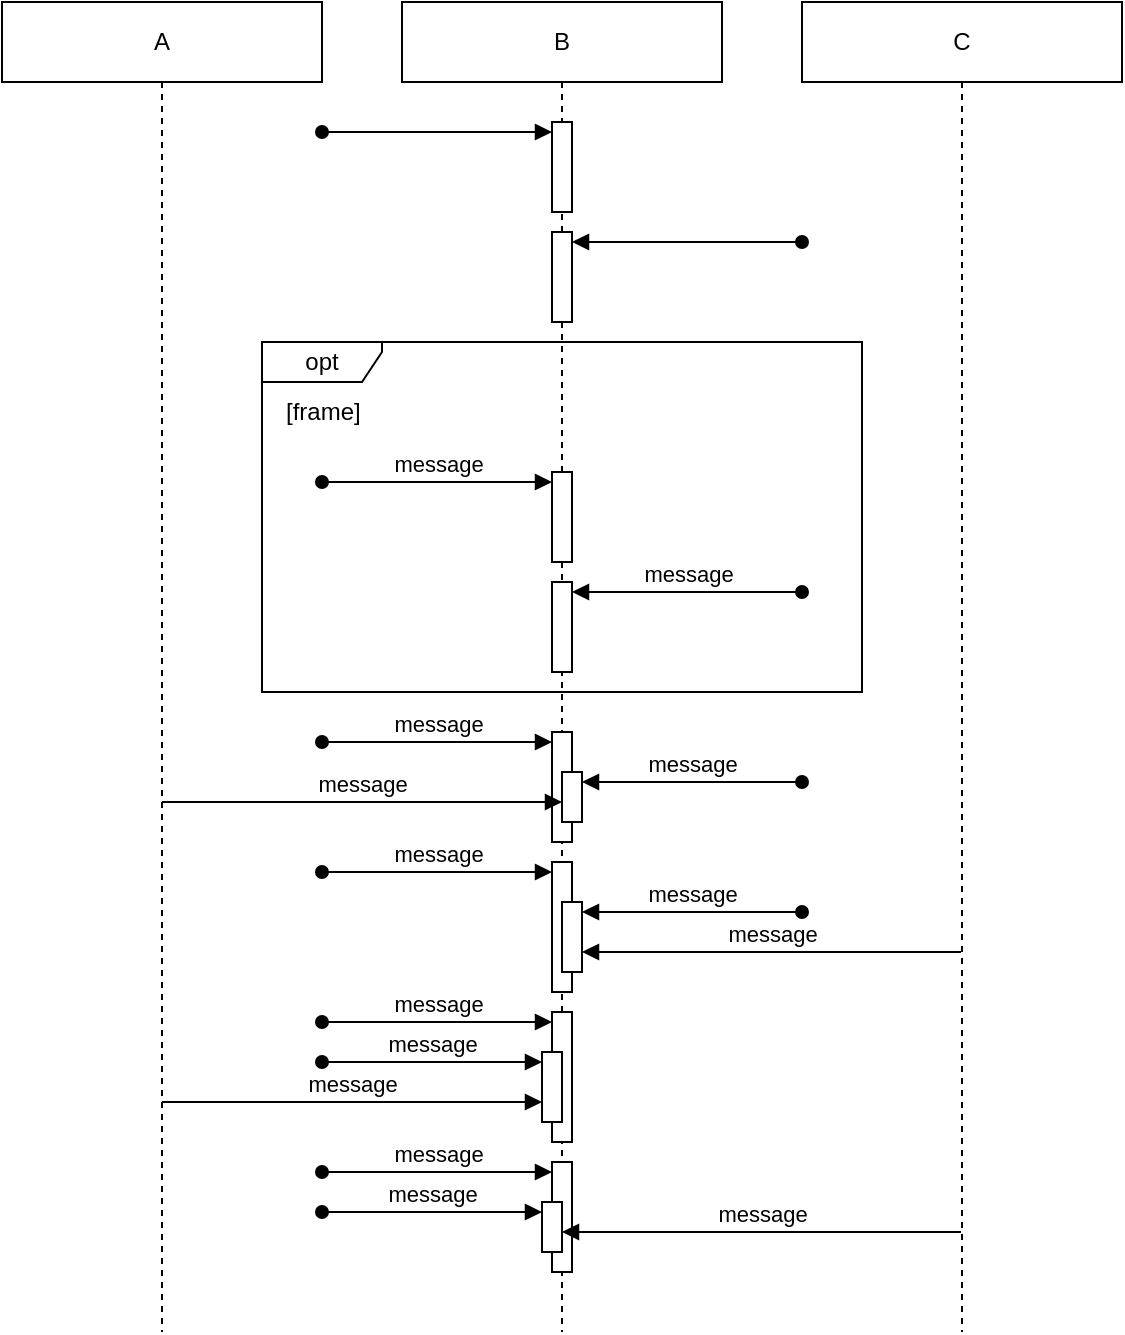 <mxfile version="26.2.2">
  <diagram name="Diagram" id="test-1">
    <mxGraphModel dx="0" dy="0" grid="1" gridSize="10" guides="1" tooltips="1" connect="1" arrows="1" fold="1" page="0" pageScale="1" pageWidth="851" pageHeight="1100" background="#ffffff" math="0" shadow="0">
      <root>
        <mxCell id="0" />
        <mxCell id="1" parent="0" />
        <mxCell id="test-2" value="A" parent="1" style="shape=umlLifeline;perimeter=lifelinePerimeter;whiteSpace=wrap;html=1;container=1;dropTarget=0;collapsible=0;recursiveResize=0;outlineConnect=0;portConstraint=eastwest;newEdgeStyle={&quot;curved&quot;:0,&quot;rounded&quot;:0};size=40;" vertex="1">
          <mxGeometry x="0" y="0" width="160" height="665" as="geometry" />
        </mxCell>
        <mxCell id="test-3" value="B" parent="1" style="shape=umlLifeline;perimeter=lifelinePerimeter;whiteSpace=wrap;html=1;container=1;dropTarget=0;collapsible=0;recursiveResize=0;outlineConnect=0;portConstraint=eastwest;newEdgeStyle={&quot;curved&quot;:0,&quot;rounded&quot;:0};size=40;" vertex="1">
          <mxGeometry x="200" y="0" width="160" height="665" as="geometry" />
        </mxCell>
        <mxCell id="test-4" value="C" parent="1" style="shape=umlLifeline;perimeter=lifelinePerimeter;whiteSpace=wrap;html=1;container=1;dropTarget=0;collapsible=0;recursiveResize=0;outlineConnect=0;portConstraint=eastwest;newEdgeStyle={&quot;curved&quot;:0,&quot;rounded&quot;:0};size=40;" vertex="1">
          <mxGeometry x="400" y="0" width="160" height="665" as="geometry" />
        </mxCell>
        <mxCell id="test-5" value="" parent="test-3" style="html=1;points=[[0,0,0,0,5],[0,1,0,0,-5],[1,0,0,0,5],[1,1,0,0,-5]];perimeter=orthogonalPerimeter;outlineConnect=0;targetShapes=umlLifeline;portConstraint=eastwest;newEdgeStyle={&quot;curved&quot;:0,&quot;rounded&quot;:0};" vertex="1">
          <mxGeometry x="75.0" y="60" width="10" height="45" as="geometry" />
        </mxCell>
        <mxCell id="test-6" value="" parent="1" style="html=1;curved=0;rounded=0;startArrow=oval;startFill=1;align=center;verticalAlign=bottom;endArrow=block;dashed=0;entryX=0;entryY=0;entryDx=0;entryDy=5;" edge="1" target="test-5">
          <mxGeometry relative="1" as="geometry">
            <mxPoint as="sourcePoint" x="160.0" y="65" />
            <mxPoint as="targetPoint" />
          </mxGeometry>
        </mxCell>
        <mxCell id="test-7" value="" parent="test-3" style="html=1;points=[[0,0,0,0,5],[0,1,0,0,-5],[1,0,0,0,5],[1,1,0,0,-5]];perimeter=orthogonalPerimeter;outlineConnect=0;targetShapes=umlLifeline;portConstraint=eastwest;newEdgeStyle={&quot;curved&quot;:0,&quot;rounded&quot;:0};" vertex="1">
          <mxGeometry x="75.0" y="115" width="10" height="45" as="geometry" />
        </mxCell>
        <mxCell id="test-8" value="" parent="1" style="html=1;curved=0;rounded=0;startArrow=oval;startFill=1;align=center;verticalAlign=bottom;endArrow=block;dashed=0;entryX=1;entryY=0;entryDx=0;entryDy=5;" edge="1" target="test-7">
          <mxGeometry relative="1" as="geometry">
            <mxPoint as="sourcePoint" x="400.0" y="120" />
            <mxPoint as="targetPoint" />
          </mxGeometry>
        </mxCell>
        <mxCell id="test-9" value="opt" parent="1" style="shape=umlFrame;whiteSpace=wrap;html=1;pointerEvents=0;width=60;height=20;" vertex="1">
          <mxGeometry x="130.0" y="170" width="300.0" height="175" as="geometry" />
        </mxCell>
        <mxCell id="test-10" value="[frame]" parent="test-9" style="text;html=1;rounded=0;labelBackgroundColor=default;align=left;verticalAlign=middle;" vertex="1">
          <mxGeometry x="10" y="25" width="100" height="20" as="geometry" />
        </mxCell>
        <mxCell id="test-11" value="" parent="test-3" style="html=1;points=[[0,0,0,0,5],[0,1,0,0,-5],[1,0,0,0,5],[1,1,0,0,-5]];perimeter=orthogonalPerimeter;outlineConnect=0;targetShapes=umlLifeline;portConstraint=eastwest;newEdgeStyle={&quot;curved&quot;:0,&quot;rounded&quot;:0};" vertex="1">
          <mxGeometry x="75.0" y="235" width="10" height="45" as="geometry" />
        </mxCell>
        <mxCell id="test-12" value="message" parent="1" style="html=1;curved=0;rounded=0;startArrow=oval;startFill=1;align=center;verticalAlign=bottom;endArrow=block;dashed=0;entryX=0;entryY=0;entryDx=0;entryDy=5;" edge="1" target="test-11">
          <mxGeometry relative="1" as="geometry">
            <mxPoint as="sourcePoint" x="160.0" y="240" />
            <mxPoint as="targetPoint" />
          </mxGeometry>
        </mxCell>
        <mxCell id="test-13" value="" parent="test-3" style="html=1;points=[[0,0,0,0,5],[0,1,0,0,-5],[1,0,0,0,5],[1,1,0,0,-5]];perimeter=orthogonalPerimeter;outlineConnect=0;targetShapes=umlLifeline;portConstraint=eastwest;newEdgeStyle={&quot;curved&quot;:0,&quot;rounded&quot;:0};" vertex="1">
          <mxGeometry x="75.0" y="290" width="10" height="45" as="geometry" />
        </mxCell>
        <mxCell id="test-14" value="message" parent="1" style="html=1;curved=0;rounded=0;startArrow=oval;startFill=1;align=center;verticalAlign=bottom;endArrow=block;dashed=0;entryX=1;entryY=0;entryDx=0;entryDy=5;" edge="1" target="test-13">
          <mxGeometry relative="1" as="geometry">
            <mxPoint as="sourcePoint" x="400.0" y="295" />
            <mxPoint as="targetPoint" />
          </mxGeometry>
        </mxCell>
        <mxCell id="test-15" value="" parent="test-3" style="html=1;points=[[0,0,0,0,5],[0,1,0,0,-5],[1,0,0,0,5],[1,1,0,0,-5]];perimeter=orthogonalPerimeter;outlineConnect=0;targetShapes=umlLifeline;portConstraint=eastwest;newEdgeStyle={&quot;curved&quot;:0,&quot;rounded&quot;:0};" vertex="1">
          <mxGeometry x="75.0" y="365" width="10" height="55" as="geometry" />
        </mxCell>
        <mxCell id="test-16" value="message" parent="1" style="html=1;curved=0;rounded=0;startArrow=oval;startFill=1;align=center;verticalAlign=bottom;endArrow=block;dashed=0;entryX=0;entryY=0;entryDx=0;entryDy=5;" edge="1" target="test-15">
          <mxGeometry relative="1" as="geometry">
            <mxPoint as="sourcePoint" x="160.0" y="370" />
            <mxPoint as="targetPoint" />
          </mxGeometry>
        </mxCell>
        <mxCell id="test-17" value="" parent="test-3" style="html=1;points=[[0,0,0,0,5],[0,1,0,0,-5],[1,0,0,0,5],[1,1,0,0,-5]];perimeter=orthogonalPerimeter;outlineConnect=0;targetShapes=umlLifeline;portConstraint=eastwest;newEdgeStyle={&quot;curved&quot;:0,&quot;rounded&quot;:0};" vertex="1">
          <mxGeometry x="80.0" y="385" width="10" height="25" as="geometry" />
        </mxCell>
        <mxCell id="test-18" value="message" parent="1" style="html=1;curved=0;rounded=0;startArrow=oval;startFill=1;align=center;verticalAlign=bottom;endArrow=block;dashed=0;entryX=1;entryY=0;entryDx=0;entryDy=5;" edge="1" target="test-17">
          <mxGeometry relative="1" as="geometry">
            <mxPoint as="sourcePoint" x="400.0" y="390" />
            <mxPoint as="targetPoint" />
          </mxGeometry>
        </mxCell>
        <mxCell id="test-19" value="message" parent="1" style="html=1;curved=0;rounded=0;align=center;verticalAlign=bottom;endArrow=block;dashed=0;" edge="1" source="test-2" target="test-17">
          <mxGeometry relative="1" as="geometry">
            <mxPoint as="targetPoint" />
            <mxPoint as="sourcePoint" />
            <Array as="points">
              <mxPoint x="180.0" y="400" />
            </Array>
          </mxGeometry>
        </mxCell>
        <mxCell id="test-20" value="" parent="test-3" style="html=1;points=[[0,0,0,0,5],[0,1,0,0,-5],[1,0,0,0,5],[1,1,0,0,-5]];perimeter=orthogonalPerimeter;outlineConnect=0;targetShapes=umlLifeline;portConstraint=eastwest;newEdgeStyle={&quot;curved&quot;:0,&quot;rounded&quot;:0};" vertex="1">
          <mxGeometry x="75.0" y="430" width="10" height="65" as="geometry" />
        </mxCell>
        <mxCell id="test-21" value="message" parent="1" style="html=1;curved=0;rounded=0;startArrow=oval;startFill=1;align=center;verticalAlign=bottom;endArrow=block;dashed=0;entryX=0;entryY=0;entryDx=0;entryDy=5;" edge="1" target="test-20">
          <mxGeometry relative="1" as="geometry">
            <mxPoint as="sourcePoint" x="160.0" y="435" />
            <mxPoint as="targetPoint" />
          </mxGeometry>
        </mxCell>
        <mxCell id="test-22" value="" parent="test-3" style="html=1;points=[[0,0,0,0,5],[0,1,0,0,-5],[1,0,0,0,5],[1,1,0,0,-5]];perimeter=orthogonalPerimeter;outlineConnect=0;targetShapes=umlLifeline;portConstraint=eastwest;newEdgeStyle={&quot;curved&quot;:0,&quot;rounded&quot;:0};" vertex="1">
          <mxGeometry x="80.0" y="450" width="10" height="35" as="geometry" />
        </mxCell>
        <mxCell id="test-23" value="message" parent="1" style="html=1;curved=0;rounded=0;startArrow=oval;startFill=1;align=center;verticalAlign=bottom;endArrow=block;dashed=0;entryX=1;entryY=0;entryDx=0;entryDy=5;" edge="1" target="test-22">
          <mxGeometry relative="1" as="geometry">
            <mxPoint as="sourcePoint" x="400.0" y="455" />
            <mxPoint as="targetPoint" />
          </mxGeometry>
        </mxCell>
        <mxCell id="test-24" value="message" parent="1" style="html=1;curved=0;rounded=0;align=center;verticalAlign=bottom;endArrow=block;dashed=0;" edge="1" source="test-4" target="test-22">
          <mxGeometry relative="1" as="geometry">
            <mxPoint as="targetPoint" />
            <mxPoint as="sourcePoint" />
            <Array as="points">
              <mxPoint x="380.0" y="475" />
            </Array>
          </mxGeometry>
        </mxCell>
        <mxCell id="test-25" value="" parent="test-3" style="html=1;points=[[0,0,0,0,5],[0,1,0,0,-5],[1,0,0,0,5],[1,1,0,0,-5]];perimeter=orthogonalPerimeter;outlineConnect=0;targetShapes=umlLifeline;portConstraint=eastwest;newEdgeStyle={&quot;curved&quot;:0,&quot;rounded&quot;:0};" vertex="1">
          <mxGeometry x="75.0" y="505" width="10" height="65" as="geometry" />
        </mxCell>
        <mxCell id="test-26" value="message" parent="1" style="html=1;curved=0;rounded=0;startArrow=oval;startFill=1;align=center;verticalAlign=bottom;endArrow=block;dashed=0;entryX=0;entryY=0;entryDx=0;entryDy=5;" edge="1" target="test-25">
          <mxGeometry relative="1" as="geometry">
            <mxPoint as="sourcePoint" x="160.0" y="510" />
            <mxPoint as="targetPoint" />
          </mxGeometry>
        </mxCell>
        <mxCell id="test-27" value="" parent="test-3" style="html=1;points=[[0,0,0,0,5],[0,1,0,0,-5],[1,0,0,0,5],[1,1,0,0,-5]];perimeter=orthogonalPerimeter;outlineConnect=0;targetShapes=umlLifeline;portConstraint=eastwest;newEdgeStyle={&quot;curved&quot;:0,&quot;rounded&quot;:0};" vertex="1">
          <mxGeometry x="70.0" y="525" width="10" height="35" as="geometry" />
        </mxCell>
        <mxCell id="test-28" value="message" parent="1" style="html=1;curved=0;rounded=0;startArrow=oval;startFill=1;align=center;verticalAlign=bottom;endArrow=block;dashed=0;entryX=0;entryY=0;entryDx=0;entryDy=5;" edge="1" target="test-27">
          <mxGeometry relative="1" as="geometry">
            <mxPoint as="sourcePoint" x="160.0" y="530" />
            <mxPoint as="targetPoint" />
          </mxGeometry>
        </mxCell>
        <mxCell id="test-29" value="message" parent="1" style="html=1;curved=0;rounded=0;align=center;verticalAlign=bottom;endArrow=block;dashed=0;" edge="1" source="test-2" target="test-27">
          <mxGeometry relative="1" as="geometry">
            <mxPoint as="targetPoint" />
            <mxPoint as="sourcePoint" />
            <Array as="points">
              <mxPoint x="180.0" y="550" />
            </Array>
          </mxGeometry>
        </mxCell>
        <mxCell id="test-30" value="" parent="test-3" style="html=1;points=[[0,0,0,0,5],[0,1,0,0,-5],[1,0,0,0,5],[1,1,0,0,-5]];perimeter=orthogonalPerimeter;outlineConnect=0;targetShapes=umlLifeline;portConstraint=eastwest;newEdgeStyle={&quot;curved&quot;:0,&quot;rounded&quot;:0};" vertex="1">
          <mxGeometry x="75.0" y="580" width="10" height="55" as="geometry" />
        </mxCell>
        <mxCell id="test-31" value="message" parent="1" style="html=1;curved=0;rounded=0;startArrow=oval;startFill=1;align=center;verticalAlign=bottom;endArrow=block;dashed=0;entryX=0;entryY=0;entryDx=0;entryDy=5;" edge="1" target="test-30">
          <mxGeometry relative="1" as="geometry">
            <mxPoint as="sourcePoint" x="160.0" y="585" />
            <mxPoint as="targetPoint" />
          </mxGeometry>
        </mxCell>
        <mxCell id="test-32" value="" parent="test-3" style="html=1;points=[[0,0,0,0,5],[0,1,0,0,-5],[1,0,0,0,5],[1,1,0,0,-5]];perimeter=orthogonalPerimeter;outlineConnect=0;targetShapes=umlLifeline;portConstraint=eastwest;newEdgeStyle={&quot;curved&quot;:0,&quot;rounded&quot;:0};" vertex="1">
          <mxGeometry x="70.0" y="600" width="10" height="25" as="geometry" />
        </mxCell>
        <mxCell id="test-33" value="message" parent="1" style="html=1;curved=0;rounded=0;startArrow=oval;startFill=1;align=center;verticalAlign=bottom;endArrow=block;dashed=0;entryX=0;entryY=0;entryDx=0;entryDy=5;" edge="1" target="test-32">
          <mxGeometry relative="1" as="geometry">
            <mxPoint as="sourcePoint" x="160.0" y="605" />
            <mxPoint as="targetPoint" />
          </mxGeometry>
        </mxCell>
        <mxCell id="test-34" value="message" parent="1" style="html=1;curved=0;rounded=0;align=center;verticalAlign=bottom;endArrow=block;dashed=0;" edge="1" source="test-4" target="test-32">
          <mxGeometry relative="1" as="geometry">
            <mxPoint as="targetPoint" />
            <mxPoint as="sourcePoint" />
            <Array as="points">
              <mxPoint x="380.0" y="615" />
            </Array>
          </mxGeometry>
        </mxCell>
      </root>
    </mxGraphModel>
  </diagram>
</mxfile>
